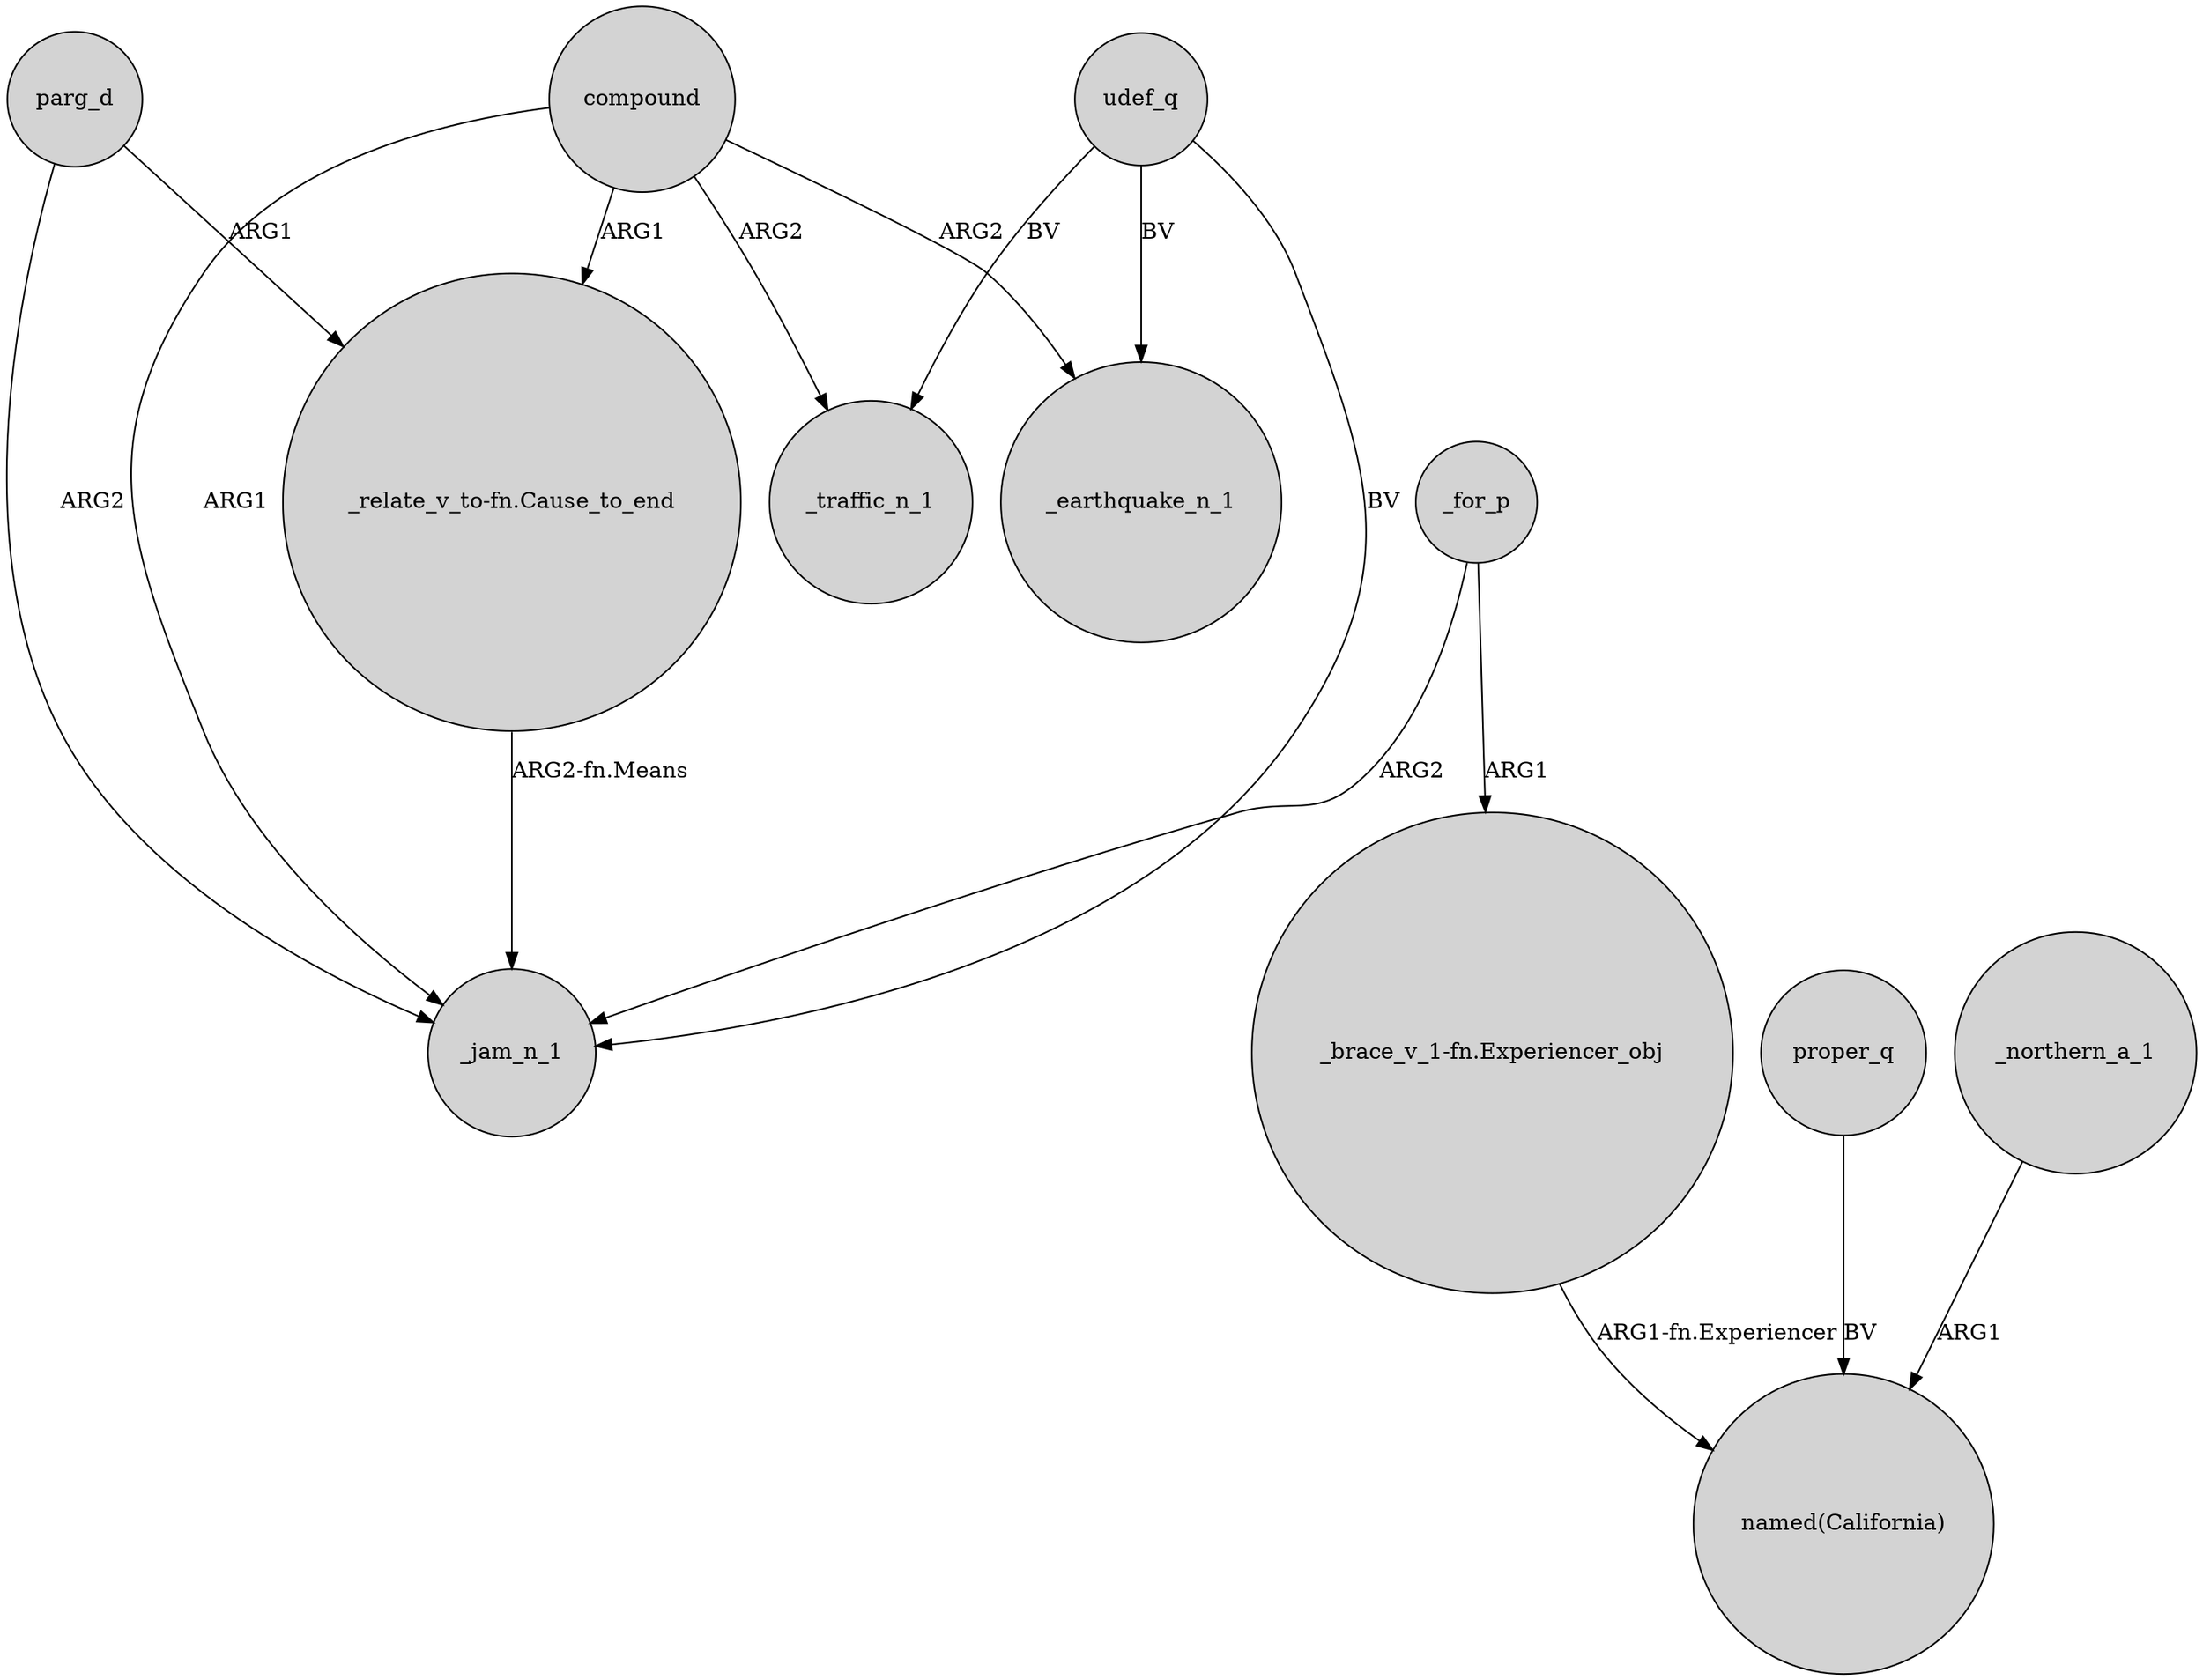 digraph {
	node [shape=circle style=filled]
	parg_d -> "_relate_v_to-fn.Cause_to_end" [label=ARG1]
	compound -> _jam_n_1 [label=ARG1]
	_for_p -> _jam_n_1 [label=ARG2]
	proper_q -> "named(California)" [label=BV]
	parg_d -> _jam_n_1 [label=ARG2]
	"_relate_v_to-fn.Cause_to_end" -> _jam_n_1 [label="ARG2-fn.Means"]
	compound -> "_relate_v_to-fn.Cause_to_end" [label=ARG1]
	udef_q -> _traffic_n_1 [label=BV]
	_for_p -> "_brace_v_1-fn.Experiencer_obj" [label=ARG1]
	compound -> _traffic_n_1 [label=ARG2]
	udef_q -> _earthquake_n_1 [label=BV]
	udef_q -> _jam_n_1 [label=BV]
	_northern_a_1 -> "named(California)" [label=ARG1]
	compound -> _earthquake_n_1 [label=ARG2]
	"_brace_v_1-fn.Experiencer_obj" -> "named(California)" [label="ARG1-fn.Experiencer"]
}

